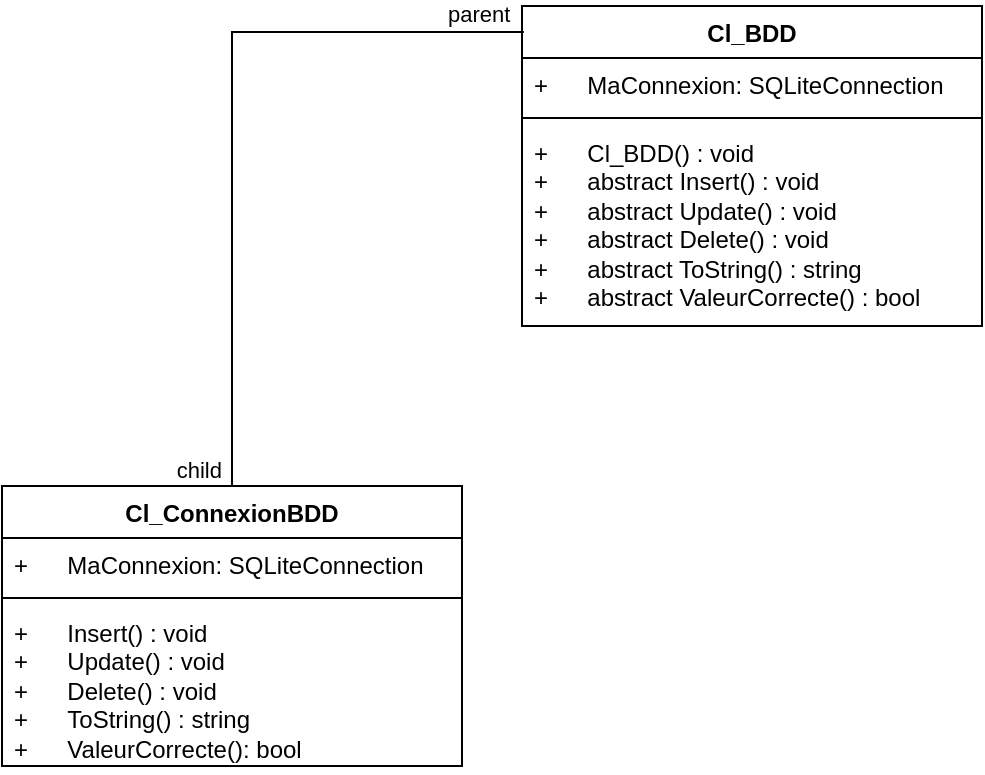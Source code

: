 <mxfile version="24.0.7" type="github">
  <diagram name="Page-1" id="M4nyXgz_OTvfZ6UV233X">
    <mxGraphModel dx="1434" dy="782" grid="1" gridSize="10" guides="1" tooltips="1" connect="1" arrows="1" fold="1" page="1" pageScale="1" pageWidth="827" pageHeight="1169" math="0" shadow="0">
      <root>
        <mxCell id="0" />
        <mxCell id="1" parent="0" />
        <mxCell id="HMEKJtXv6nUC9A5PgHyP-1" value="&lt;div&gt;Cl_BDD&lt;/div&gt;" style="swimlane;fontStyle=1;align=center;verticalAlign=top;childLayout=stackLayout;horizontal=1;startSize=26;horizontalStack=0;resizeParent=1;resizeParentMax=0;resizeLast=0;collapsible=1;marginBottom=0;whiteSpace=wrap;html=1;" vertex="1" parent="1">
          <mxGeometry x="280" y="220" width="230" height="160" as="geometry" />
        </mxCell>
        <mxCell id="HMEKJtXv6nUC9A5PgHyP-2" value="+&lt;span style=&quot;white-space: pre;&quot;&gt;&#x9;&lt;/span&gt;MaConnexion: SQLiteConnection" style="text;strokeColor=none;fillColor=none;align=left;verticalAlign=top;spacingLeft=4;spacingRight=4;overflow=hidden;rotatable=0;points=[[0,0.5],[1,0.5]];portConstraint=eastwest;whiteSpace=wrap;html=1;" vertex="1" parent="HMEKJtXv6nUC9A5PgHyP-1">
          <mxGeometry y="26" width="230" height="26" as="geometry" />
        </mxCell>
        <mxCell id="HMEKJtXv6nUC9A5PgHyP-3" value="" style="line;strokeWidth=1;fillColor=none;align=left;verticalAlign=middle;spacingTop=-1;spacingLeft=3;spacingRight=3;rotatable=0;labelPosition=right;points=[];portConstraint=eastwest;strokeColor=inherit;" vertex="1" parent="HMEKJtXv6nUC9A5PgHyP-1">
          <mxGeometry y="52" width="230" height="8" as="geometry" />
        </mxCell>
        <mxCell id="HMEKJtXv6nUC9A5PgHyP-4" value="&lt;div&gt;+&lt;span style=&quot;white-space: pre;&quot;&gt;&#x9;&lt;/span&gt;Cl_BDD() : void&lt;/div&gt;&lt;div&gt;+&lt;span style=&quot;white-space: pre;&quot;&gt;&#x9;&lt;/span&gt;abstract Insert() : void&lt;br&gt;+&lt;span style=&quot;white-space: pre;&quot;&gt;&#x9;&lt;/span&gt;abstract Update() : void&lt;br&gt;+&lt;span style=&quot;white-space: pre;&quot;&gt;&#x9;&lt;/span&gt;abstract Delete() : void&lt;/div&gt;&lt;div&gt;+ &lt;span style=&quot;white-space: pre;&quot;&gt;&#x9;&lt;/span&gt;&lt;span style=&quot;white-space: pre;&quot;&gt;&lt;/span&gt;abstract ToString() : string&lt;br&gt;&lt;/div&gt;&lt;div&gt;&lt;div&gt;+ &lt;span style=&quot;white-space: pre;&quot;&gt;&#x9;&lt;/span&gt;&lt;span style=&quot;white-space: pre;&quot;&gt;&lt;/span&gt;abstract ValeurCorrecte() : bool&lt;br&gt;&lt;/div&gt;&lt;/div&gt;" style="text;strokeColor=none;fillColor=none;align=left;verticalAlign=top;spacingLeft=4;spacingRight=4;overflow=hidden;rotatable=0;points=[[0,0.5],[1,0.5]];portConstraint=eastwest;whiteSpace=wrap;html=1;" vertex="1" parent="HMEKJtXv6nUC9A5PgHyP-1">
          <mxGeometry y="60" width="230" height="100" as="geometry" />
        </mxCell>
        <mxCell id="HMEKJtXv6nUC9A5PgHyP-6" value="&lt;div&gt;Cl_ConnexionBDD&lt;br&gt;&lt;/div&gt;" style="swimlane;fontStyle=1;align=center;verticalAlign=top;childLayout=stackLayout;horizontal=1;startSize=26;horizontalStack=0;resizeParent=1;resizeParentMax=0;resizeLast=0;collapsible=1;marginBottom=0;whiteSpace=wrap;html=1;" vertex="1" parent="1">
          <mxGeometry x="20" y="460" width="230" height="140" as="geometry" />
        </mxCell>
        <mxCell id="HMEKJtXv6nUC9A5PgHyP-7" value="+&lt;span style=&quot;white-space: pre;&quot;&gt;&#x9;&lt;/span&gt;MaConnexion: SQLiteConnection" style="text;strokeColor=none;fillColor=none;align=left;verticalAlign=top;spacingLeft=4;spacingRight=4;overflow=hidden;rotatable=0;points=[[0,0.5],[1,0.5]];portConstraint=eastwest;whiteSpace=wrap;html=1;" vertex="1" parent="HMEKJtXv6nUC9A5PgHyP-6">
          <mxGeometry y="26" width="230" height="26" as="geometry" />
        </mxCell>
        <mxCell id="HMEKJtXv6nUC9A5PgHyP-8" value="" style="line;strokeWidth=1;fillColor=none;align=left;verticalAlign=middle;spacingTop=-1;spacingLeft=3;spacingRight=3;rotatable=0;labelPosition=right;points=[];portConstraint=eastwest;strokeColor=inherit;" vertex="1" parent="HMEKJtXv6nUC9A5PgHyP-6">
          <mxGeometry y="52" width="230" height="8" as="geometry" />
        </mxCell>
        <mxCell id="HMEKJtXv6nUC9A5PgHyP-9" value="+&lt;span style=&quot;white-space: pre;&quot;&gt;&#x9;&lt;/span&gt;Insert() : void&lt;div&gt;+&lt;span style=&quot;white-space: pre;&quot;&gt;&#x9;&lt;/span&gt;Update() : void&lt;br&gt;+&lt;span style=&quot;white-space: pre;&quot;&gt;&#x9;&lt;/span&gt;Delete() : void&lt;br&gt;&lt;/div&gt;&lt;div&gt;+ &lt;span style=&quot;white-space: pre;&quot;&gt;&#x9;&lt;/span&gt;ToString() : string&lt;/div&gt;&lt;div&gt;+&lt;span style=&quot;white-space: pre;&quot;&gt;&#x9;&lt;/span&gt;ValeurCorrecte(): bool&lt;br&gt;&lt;/div&gt;" style="text;strokeColor=none;fillColor=none;align=left;verticalAlign=top;spacingLeft=4;spacingRight=4;overflow=hidden;rotatable=0;points=[[0,0.5],[1,0.5]];portConstraint=eastwest;whiteSpace=wrap;html=1;" vertex="1" parent="HMEKJtXv6nUC9A5PgHyP-6">
          <mxGeometry y="60" width="230" height="80" as="geometry" />
        </mxCell>
        <mxCell id="HMEKJtXv6nUC9A5PgHyP-10" value="" style="endArrow=none;html=1;edgeStyle=orthogonalEdgeStyle;rounded=0;entryX=0.5;entryY=0;entryDx=0;entryDy=0;exitX=0.004;exitY=0.081;exitDx=0;exitDy=0;exitPerimeter=0;" edge="1" parent="1" source="HMEKJtXv6nUC9A5PgHyP-1" target="HMEKJtXv6nUC9A5PgHyP-6">
          <mxGeometry relative="1" as="geometry">
            <mxPoint x="240" y="220" as="sourcePoint" />
            <mxPoint x="190" y="340" as="targetPoint" />
          </mxGeometry>
        </mxCell>
        <mxCell id="HMEKJtXv6nUC9A5PgHyP-11" value="parent" style="edgeLabel;resizable=0;html=1;align=left;verticalAlign=bottom;" connectable="0" vertex="1" parent="HMEKJtXv6nUC9A5PgHyP-10">
          <mxGeometry x="-1" relative="1" as="geometry">
            <mxPoint x="-40" as="offset" />
          </mxGeometry>
        </mxCell>
        <mxCell id="HMEKJtXv6nUC9A5PgHyP-12" value="child" style="edgeLabel;resizable=0;html=1;align=right;verticalAlign=bottom;" connectable="0" vertex="1" parent="HMEKJtXv6nUC9A5PgHyP-10">
          <mxGeometry x="1" relative="1" as="geometry">
            <mxPoint x="-5" as="offset" />
          </mxGeometry>
        </mxCell>
      </root>
    </mxGraphModel>
  </diagram>
</mxfile>
